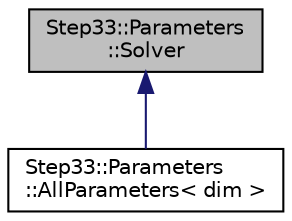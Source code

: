 digraph "Step33::Parameters::Solver"
{
 // LATEX_PDF_SIZE
  edge [fontname="Helvetica",fontsize="10",labelfontname="Helvetica",labelfontsize="10"];
  node [fontname="Helvetica",fontsize="10",shape=record];
  Node1 [label="Step33::Parameters\l::Solver",height=0.2,width=0.4,color="black", fillcolor="grey75", style="filled", fontcolor="black",tooltip=" "];
  Node1 -> Node2 [dir="back",color="midnightblue",fontsize="10",style="solid",fontname="Helvetica"];
  Node2 [label="Step33::Parameters\l::AllParameters\< dim \>",height=0.2,width=0.4,color="black", fillcolor="white", style="filled",URL="$structStep33_1_1Parameters_1_1AllParameters.html",tooltip=" "];
}
